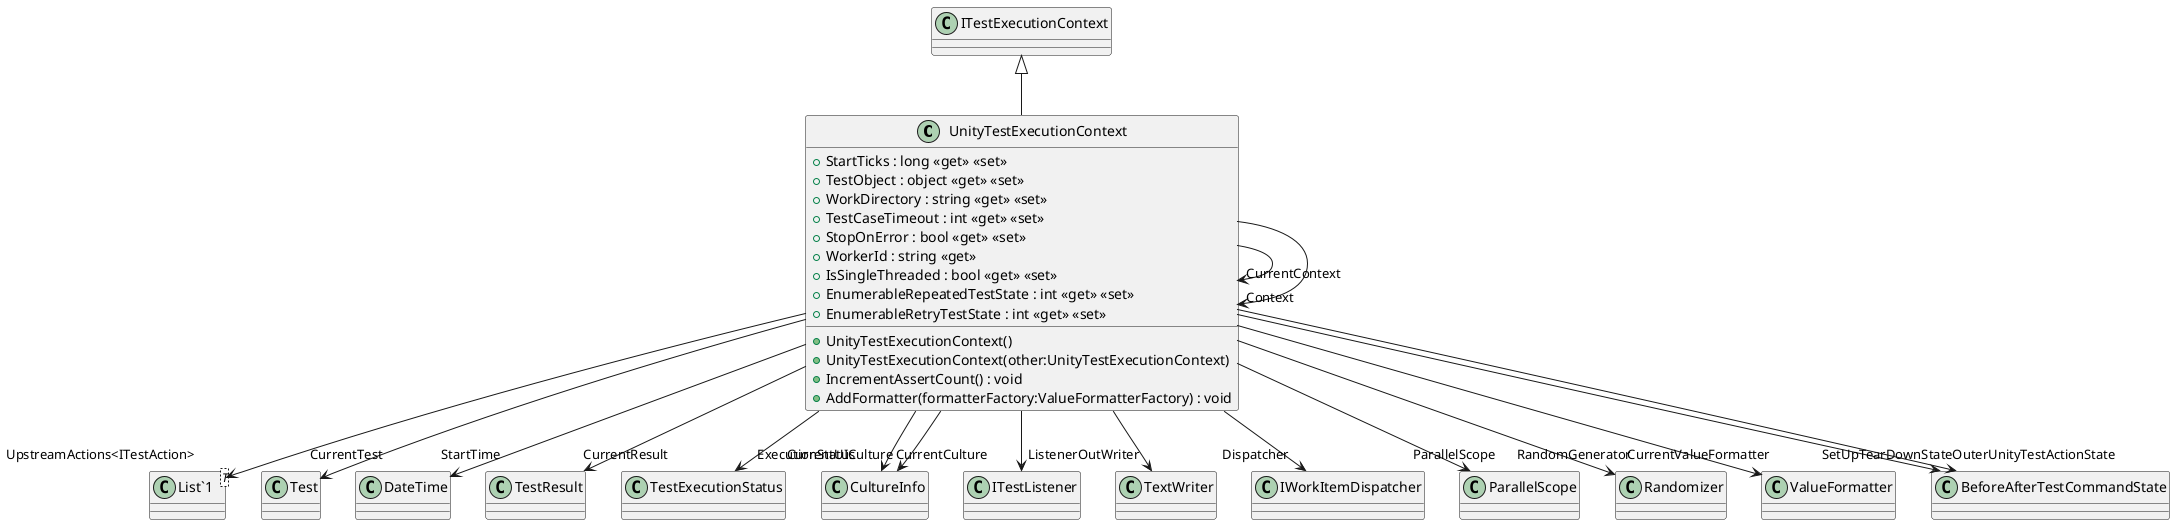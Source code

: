 @startuml
class UnityTestExecutionContext {
    + StartTicks : long <<get>> <<set>>
    + TestObject : object <<get>> <<set>>
    + WorkDirectory : string <<get>> <<set>>
    + TestCaseTimeout : int <<get>> <<set>>
    + UnityTestExecutionContext()
    + UnityTestExecutionContext(other:UnityTestExecutionContext)
    + StopOnError : bool <<get>> <<set>>
    + WorkerId : string <<get>>
    + IsSingleThreaded : bool <<get>> <<set>>
    + EnumerableRepeatedTestState : int <<get>> <<set>>
    + EnumerableRetryTestState : int <<get>> <<set>>
    + IncrementAssertCount() : void
    + AddFormatter(formatterFactory:ValueFormatterFactory) : void
}
class "List`1"<T> {
}
ITestExecutionContext <|-- UnityTestExecutionContext
UnityTestExecutionContext --> "CurrentContext" UnityTestExecutionContext
UnityTestExecutionContext --> "Context" UnityTestExecutionContext
UnityTestExecutionContext --> "CurrentTest" Test
UnityTestExecutionContext --> "StartTime" DateTime
UnityTestExecutionContext --> "CurrentResult" TestResult
UnityTestExecutionContext --> "ExecutionStatus" TestExecutionStatus
UnityTestExecutionContext --> "UpstreamActions<ITestAction>" "List`1"
UnityTestExecutionContext --> "CurrentCulture" CultureInfo
UnityTestExecutionContext --> "CurrentUICulture" CultureInfo
UnityTestExecutionContext --> "Listener" ITestListener
UnityTestExecutionContext --> "OutWriter" TextWriter
UnityTestExecutionContext --> "Dispatcher" IWorkItemDispatcher
UnityTestExecutionContext --> "ParallelScope" ParallelScope
UnityTestExecutionContext --> "RandomGenerator" Randomizer
UnityTestExecutionContext --> "CurrentValueFormatter" ValueFormatter
UnityTestExecutionContext --> "SetUpTearDownState" BeforeAfterTestCommandState
UnityTestExecutionContext --> "OuterUnityTestActionState" BeforeAfterTestCommandState
@enduml
